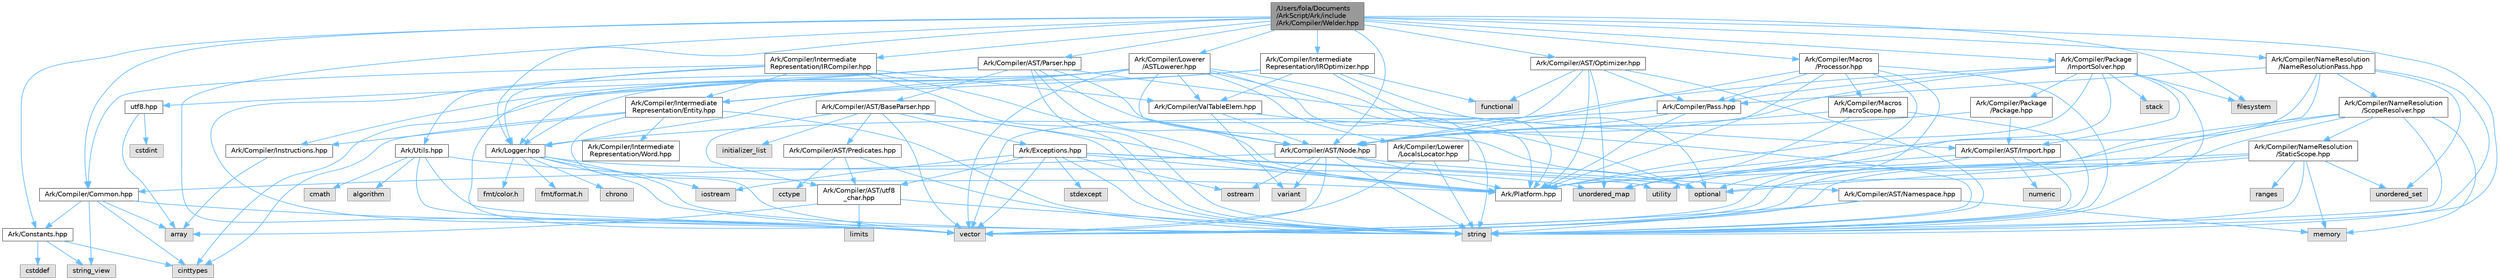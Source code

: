 digraph "/Users/fola/Documents/ArkScript/Ark/include/Ark/Compiler/Welder.hpp"
{
 // INTERACTIVE_SVG=YES
 // LATEX_PDF_SIZE
  bgcolor="transparent";
  edge [fontname=Helvetica,fontsize=10,labelfontname=Helvetica,labelfontsize=10];
  node [fontname=Helvetica,fontsize=10,shape=box,height=0.2,width=0.4];
  Node1 [id="Node000001",label="/Users/fola/Documents\l/ArkScript/Ark/include\l/Ark/Compiler/Welder.hpp",height=0.2,width=0.4,color="gray40", fillcolor="grey60", style="filled", fontcolor="black",tooltip="In charge of welding everything needed to compile code."];
  Node1 -> Node2 [id="edge1_Node000001_Node000002",color="steelblue1",style="solid",tooltip=" "];
  Node2 [id="Node000002",label="string",height=0.2,width=0.4,color="grey60", fillcolor="#E0E0E0", style="filled",tooltip=" "];
  Node1 -> Node3 [id="edge2_Node000001_Node000003",color="steelblue1",style="solid",tooltip=" "];
  Node3 [id="Node000003",label="vector",height=0.2,width=0.4,color="grey60", fillcolor="#E0E0E0", style="filled",tooltip=" "];
  Node1 -> Node4 [id="edge3_Node000001_Node000004",color="steelblue1",style="solid",tooltip=" "];
  Node4 [id="Node000004",label="filesystem",height=0.2,width=0.4,color="grey60", fillcolor="#E0E0E0", style="filled",tooltip=" "];
  Node1 -> Node5 [id="edge4_Node000001_Node000005",color="steelblue1",style="solid",tooltip=" "];
  Node5 [id="Node000005",label="Ark/Compiler/Common.hpp",height=0.2,width=0.4,color="grey40", fillcolor="white", style="filled",URL="$d8/ddd/Common_8hpp.html",tooltip="Common code for the compiler."];
  Node5 -> Node6 [id="edge5_Node000005_Node000006",color="steelblue1",style="solid",tooltip=" "];
  Node6 [id="Node000006",label="array",height=0.2,width=0.4,color="grey60", fillcolor="#E0E0E0", style="filled",tooltip=" "];
  Node5 -> Node7 [id="edge6_Node000005_Node000007",color="steelblue1",style="solid",tooltip=" "];
  Node7 [id="Node000007",label="string_view",height=0.2,width=0.4,color="grey60", fillcolor="#E0E0E0", style="filled",tooltip=" "];
  Node5 -> Node3 [id="edge7_Node000005_Node000003",color="steelblue1",style="solid",tooltip=" "];
  Node5 -> Node8 [id="edge8_Node000005_Node000008",color="steelblue1",style="solid",tooltip=" "];
  Node8 [id="Node000008",label="cinttypes",height=0.2,width=0.4,color="grey60", fillcolor="#E0E0E0", style="filled",tooltip=" "];
  Node5 -> Node9 [id="edge9_Node000005_Node000009",color="steelblue1",style="solid",tooltip=" "];
  Node9 [id="Node000009",label="Ark/Constants.hpp",height=0.2,width=0.4,color="grey40", fillcolor="white", style="filled",URL="$d6/de9/Constants_8hpp.html",tooltip="Constants used by ArkScript."];
  Node9 -> Node7 [id="edge10_Node000009_Node000007",color="steelblue1",style="solid",tooltip=" "];
  Node9 -> Node8 [id="edge11_Node000009_Node000008",color="steelblue1",style="solid",tooltip=" "];
  Node9 -> Node10 [id="edge12_Node000009_Node000010",color="steelblue1",style="solid",tooltip=" "];
  Node10 [id="Node000010",label="cstddef",height=0.2,width=0.4,color="grey60", fillcolor="#E0E0E0", style="filled",tooltip=" "];
  Node1 -> Node11 [id="edge13_Node000001_Node000011",color="steelblue1",style="solid",tooltip=" "];
  Node11 [id="Node000011",label="Ark/Compiler/AST/Node.hpp",height=0.2,width=0.4,color="grey40", fillcolor="white", style="filled",URL="$d7/dc6/Node_8hpp.html",tooltip="AST node used by the parser, optimizer and compiler."];
  Node11 -> Node12 [id="edge14_Node000011_Node000012",color="steelblue1",style="solid",tooltip=" "];
  Node12 [id="Node000012",label="variant",height=0.2,width=0.4,color="grey60", fillcolor="#E0E0E0", style="filled",tooltip=" "];
  Node11 -> Node13 [id="edge15_Node000011_Node000013",color="steelblue1",style="solid",tooltip=" "];
  Node13 [id="Node000013",label="ostream",height=0.2,width=0.4,color="grey60", fillcolor="#E0E0E0", style="filled",tooltip=" "];
  Node11 -> Node2 [id="edge16_Node000011_Node000002",color="steelblue1",style="solid",tooltip=" "];
  Node11 -> Node3 [id="edge17_Node000011_Node000003",color="steelblue1",style="solid",tooltip=" "];
  Node11 -> Node14 [id="edge18_Node000011_Node000014",color="steelblue1",style="solid",tooltip=" "];
  Node14 [id="Node000014",label="Ark/Compiler/AST/Namespace.hpp",height=0.2,width=0.4,color="grey40", fillcolor="white", style="filled",URL="$da/d33/Namespace_8hpp.html",tooltip=" "];
  Node14 -> Node2 [id="edge19_Node000014_Node000002",color="steelblue1",style="solid",tooltip=" "];
  Node14 -> Node3 [id="edge20_Node000014_Node000003",color="steelblue1",style="solid",tooltip=" "];
  Node14 -> Node15 [id="edge21_Node000014_Node000015",color="steelblue1",style="solid",tooltip=" "];
  Node15 [id="Node000015",label="memory",height=0.2,width=0.4,color="grey60", fillcolor="#E0E0E0", style="filled",tooltip=" "];
  Node11 -> Node5 [id="edge22_Node000011_Node000005",color="steelblue1",style="solid",tooltip=" "];
  Node11 -> Node16 [id="edge23_Node000011_Node000016",color="steelblue1",style="solid",tooltip=" "];
  Node16 [id="Node000016",label="Ark/Platform.hpp",height=0.2,width=0.4,color="grey40", fillcolor="white", style="filled",URL="$d5/d40/Platform_8hpp.html",tooltip="ArkScript configuration macros."];
  Node1 -> Node17 [id="edge24_Node000001_Node000017",color="steelblue1",style="solid",tooltip=" "];
  Node17 [id="Node000017",label="Ark/Compiler/AST/Parser.hpp",height=0.2,width=0.4,color="grey40", fillcolor="white", style="filled",URL="$d7/ddd/Parser_8hpp.html",tooltip="Parse ArkScript code, but do not handle any import declarations."];
  Node17 -> Node18 [id="edge25_Node000017_Node000018",color="steelblue1",style="solid",tooltip=" "];
  Node18 [id="Node000018",label="Ark/Compiler/AST/BaseParser.hpp",height=0.2,width=0.4,color="grey40", fillcolor="white", style="filled",URL="$d3/d70/BaseParser_8hpp.html",tooltip=" "];
  Node18 -> Node2 [id="edge26_Node000018_Node000002",color="steelblue1",style="solid",tooltip=" "];
  Node18 -> Node3 [id="edge27_Node000018_Node000003",color="steelblue1",style="solid",tooltip=" "];
  Node18 -> Node19 [id="edge28_Node000018_Node000019",color="steelblue1",style="solid",tooltip=" "];
  Node19 [id="Node000019",label="initializer_list",height=0.2,width=0.4,color="grey60", fillcolor="#E0E0E0", style="filled",tooltip=" "];
  Node18 -> Node16 [id="edge29_Node000018_Node000016",color="steelblue1",style="solid",tooltip=" "];
  Node18 -> Node20 [id="edge30_Node000018_Node000020",color="steelblue1",style="solid",tooltip=" "];
  Node20 [id="Node000020",label="Ark/Exceptions.hpp",height=0.2,width=0.4,color="grey40", fillcolor="white", style="filled",URL="$d2/de9/Exceptions_8hpp.html",tooltip="ArkScript homemade exceptions."];
  Node20 -> Node2 [id="edge31_Node000020_Node000002",color="steelblue1",style="solid",tooltip=" "];
  Node20 -> Node21 [id="edge32_Node000020_Node000021",color="steelblue1",style="solid",tooltip=" "];
  Node21 [id="Node000021",label="utility",height=0.2,width=0.4,color="grey60", fillcolor="#E0E0E0", style="filled",tooltip=" "];
  Node20 -> Node3 [id="edge33_Node000020_Node000003",color="steelblue1",style="solid",tooltip=" "];
  Node20 -> Node22 [id="edge34_Node000020_Node000022",color="steelblue1",style="solid",tooltip=" "];
  Node22 [id="Node000022",label="stdexcept",height=0.2,width=0.4,color="grey60", fillcolor="#E0E0E0", style="filled",tooltip=" "];
  Node20 -> Node23 [id="edge35_Node000020_Node000023",color="steelblue1",style="solid",tooltip=" "];
  Node23 [id="Node000023",label="optional",height=0.2,width=0.4,color="grey60", fillcolor="#E0E0E0", style="filled",tooltip=" "];
  Node20 -> Node13 [id="edge36_Node000020_Node000013",color="steelblue1",style="solid",tooltip=" "];
  Node20 -> Node24 [id="edge37_Node000020_Node000024",color="steelblue1",style="solid",tooltip=" "];
  Node24 [id="Node000024",label="iostream",height=0.2,width=0.4,color="grey60", fillcolor="#E0E0E0", style="filled",tooltip=" "];
  Node20 -> Node25 [id="edge38_Node000020_Node000025",color="steelblue1",style="solid",tooltip=" "];
  Node25 [id="Node000025",label="Ark/Compiler/AST/utf8\l_char.hpp",height=0.2,width=0.4,color="grey40", fillcolor="white", style="filled",URL="$db/d4e/utf8__char_8hpp.html",tooltip=" "];
  Node25 -> Node6 [id="edge39_Node000025_Node000006",color="steelblue1",style="solid",tooltip=" "];
  Node25 -> Node2 [id="edge40_Node000025_Node000002",color="steelblue1",style="solid",tooltip=" "];
  Node25 -> Node26 [id="edge41_Node000025_Node000026",color="steelblue1",style="solid",tooltip=" "];
  Node26 [id="Node000026",label="limits",height=0.2,width=0.4,color="grey60", fillcolor="#E0E0E0", style="filled",tooltip=" "];
  Node20 -> Node16 [id="edge42_Node000020_Node000016",color="steelblue1",style="solid",tooltip=" "];
  Node18 -> Node27 [id="edge43_Node000018_Node000027",color="steelblue1",style="solid",tooltip=" "];
  Node27 [id="Node000027",label="Ark/Compiler/AST/Predicates.hpp",height=0.2,width=0.4,color="grey40", fillcolor="white", style="filled",URL="$dc/d59/Predicates_8hpp.html",tooltip=" "];
  Node27 -> Node2 [id="edge44_Node000027_Node000002",color="steelblue1",style="solid",tooltip=" "];
  Node27 -> Node28 [id="edge45_Node000027_Node000028",color="steelblue1",style="solid",tooltip=" "];
  Node28 [id="Node000028",label="cctype",height=0.2,width=0.4,color="grey60", fillcolor="#E0E0E0", style="filled",tooltip=" "];
  Node27 -> Node25 [id="edge46_Node000027_Node000025",color="steelblue1",style="solid",tooltip=" "];
  Node18 -> Node25 [id="edge47_Node000018_Node000025",color="steelblue1",style="solid",tooltip=" "];
  Node17 -> Node11 [id="edge48_Node000017_Node000011",color="steelblue1",style="solid",tooltip=" "];
  Node17 -> Node29 [id="edge49_Node000017_Node000029",color="steelblue1",style="solid",tooltip=" "];
  Node29 [id="Node000029",label="Ark/Compiler/AST/Import.hpp",height=0.2,width=0.4,color="grey40", fillcolor="white", style="filled",URL="$d4/d32/Import_8hpp.html",tooltip=" "];
  Node29 -> Node3 [id="edge50_Node000029_Node000003",color="steelblue1",style="solid",tooltip=" "];
  Node29 -> Node2 [id="edge51_Node000029_Node000002",color="steelblue1",style="solid",tooltip=" "];
  Node29 -> Node30 [id="edge52_Node000029_Node000030",color="steelblue1",style="solid",tooltip=" "];
  Node30 [id="Node000030",label="numeric",height=0.2,width=0.4,color="grey60", fillcolor="#E0E0E0", style="filled",tooltip=" "];
  Node29 -> Node16 [id="edge53_Node000029_Node000016",color="steelblue1",style="solid",tooltip=" "];
  Node17 -> Node31 [id="edge54_Node000017_Node000031",color="steelblue1",style="solid",tooltip=" "];
  Node31 [id="Node000031",label="Ark/Logger.hpp",height=0.2,width=0.4,color="grey40", fillcolor="white", style="filled",URL="$d9/d11/Logger_8hpp.html",tooltip="Internal logger."];
  Node31 -> Node24 [id="edge55_Node000031_Node000024",color="steelblue1",style="solid",tooltip=" "];
  Node31 -> Node32 [id="edge56_Node000031_Node000032",color="steelblue1",style="solid",tooltip=" "];
  Node32 [id="Node000032",label="fmt/format.h",height=0.2,width=0.4,color="grey60", fillcolor="#E0E0E0", style="filled",tooltip=" "];
  Node31 -> Node2 [id="edge57_Node000031_Node000002",color="steelblue1",style="solid",tooltip=" "];
  Node31 -> Node33 [id="edge58_Node000031_Node000033",color="steelblue1",style="solid",tooltip=" "];
  Node33 [id="Node000033",label="chrono",height=0.2,width=0.4,color="grey60", fillcolor="#E0E0E0", style="filled",tooltip=" "];
  Node31 -> Node3 [id="edge59_Node000031_Node000003",color="steelblue1",style="solid",tooltip=" "];
  Node31 -> Node34 [id="edge60_Node000031_Node000034",color="steelblue1",style="solid",tooltip=" "];
  Node34 [id="Node000034",label="unordered_map",height=0.2,width=0.4,color="grey60", fillcolor="#E0E0E0", style="filled",tooltip=" "];
  Node31 -> Node35 [id="edge61_Node000031_Node000035",color="steelblue1",style="solid",tooltip=" "];
  Node35 [id="Node000035",label="fmt/color.h",height=0.2,width=0.4,color="grey60", fillcolor="#E0E0E0", style="filled",tooltip=" "];
  Node17 -> Node36 [id="edge62_Node000017_Node000036",color="steelblue1",style="solid",tooltip=" "];
  Node36 [id="Node000036",label="Ark/Utils.hpp",height=0.2,width=0.4,color="grey40", fillcolor="white", style="filled",URL="$d4/dcb/Ark_2Utils_8hpp.html",tooltip="Lots of utilities about string, filesystem and more."];
  Node36 -> Node16 [id="edge63_Node000036_Node000016",color="steelblue1",style="solid",tooltip=" "];
  Node36 -> Node37 [id="edge64_Node000036_Node000037",color="steelblue1",style="solid",tooltip=" "];
  Node37 [id="Node000037",label="algorithm",height=0.2,width=0.4,color="grey60", fillcolor="#E0E0E0", style="filled",tooltip=" "];
  Node36 -> Node2 [id="edge65_Node000036_Node000002",color="steelblue1",style="solid",tooltip=" "];
  Node36 -> Node3 [id="edge66_Node000036_Node000003",color="steelblue1",style="solid",tooltip=" "];
  Node36 -> Node38 [id="edge67_Node000036_Node000038",color="steelblue1",style="solid",tooltip=" "];
  Node38 [id="Node000038",label="cmath",height=0.2,width=0.4,color="grey60", fillcolor="#E0E0E0", style="filled",tooltip=" "];
  Node17 -> Node16 [id="edge68_Node000017_Node000016",color="steelblue1",style="solid",tooltip=" "];
  Node17 -> Node2 [id="edge69_Node000017_Node000002",color="steelblue1",style="solid",tooltip=" "];
  Node17 -> Node23 [id="edge70_Node000017_Node000023",color="steelblue1",style="solid",tooltip=" "];
  Node17 -> Node3 [id="edge71_Node000017_Node000003",color="steelblue1",style="solid",tooltip=" "];
  Node17 -> Node39 [id="edge72_Node000017_Node000039",color="steelblue1",style="solid",tooltip=" "];
  Node39 [id="Node000039",label="utf8.hpp",height=0.2,width=0.4,color="grey40", fillcolor="white", style="filled",URL="$d1/d85/utf8_8hpp.html",tooltip=" "];
  Node39 -> Node6 [id="edge73_Node000039_Node000006",color="steelblue1",style="solid",tooltip=" "];
  Node39 -> Node40 [id="edge74_Node000039_Node000040",color="steelblue1",style="solid",tooltip=" "];
  Node40 [id="Node000040",label="cstdint",height=0.2,width=0.4,color="grey60", fillcolor="#E0E0E0", style="filled",tooltip=" "];
  Node1 -> Node41 [id="edge75_Node000001_Node000041",color="steelblue1",style="solid",tooltip=" "];
  Node41 [id="Node000041",label="Ark/Compiler/Lowerer\l/ASTLowerer.hpp",height=0.2,width=0.4,color="grey40", fillcolor="white", style="filled",URL="$db/d08/ASTLowerer_8hpp.html",tooltip=" "];
  Node41 -> Node3 [id="edge76_Node000041_Node000003",color="steelblue1",style="solid",tooltip=" "];
  Node41 -> Node2 [id="edge77_Node000041_Node000002",color="steelblue1",style="solid",tooltip=" "];
  Node41 -> Node8 [id="edge78_Node000041_Node000008",color="steelblue1",style="solid",tooltip=" "];
  Node41 -> Node23 [id="edge79_Node000041_Node000023",color="steelblue1",style="solid",tooltip=" "];
  Node41 -> Node16 [id="edge80_Node000041_Node000016",color="steelblue1",style="solid",tooltip=" "];
  Node41 -> Node31 [id="edge81_Node000041_Node000031",color="steelblue1",style="solid",tooltip=" "];
  Node41 -> Node42 [id="edge82_Node000041_Node000042",color="steelblue1",style="solid",tooltip=" "];
  Node42 [id="Node000042",label="Ark/Compiler/Instructions.hpp",height=0.2,width=0.4,color="grey40", fillcolor="white", style="filled",URL="$d8/daa/Instructions_8hpp.html",tooltip="The different instructions used by the compiler and virtual machine."];
  Node42 -> Node6 [id="edge83_Node000042_Node000006",color="steelblue1",style="solid",tooltip=" "];
  Node41 -> Node43 [id="edge84_Node000041_Node000043",color="steelblue1",style="solid",tooltip=" "];
  Node43 [id="Node000043",label="Ark/Compiler/Intermediate\lRepresentation/Entity.hpp",height=0.2,width=0.4,color="grey40", fillcolor="white", style="filled",URL="$de/da6/Entity_8hpp.html",tooltip="An entity in the IR is a bundle of information."];
  Node43 -> Node8 [id="edge85_Node000043_Node000008",color="steelblue1",style="solid",tooltip=" "];
  Node43 -> Node3 [id="edge86_Node000043_Node000003",color="steelblue1",style="solid",tooltip=" "];
  Node43 -> Node2 [id="edge87_Node000043_Node000002",color="steelblue1",style="solid",tooltip=" "];
  Node43 -> Node44 [id="edge88_Node000043_Node000044",color="steelblue1",style="solid",tooltip=" "];
  Node44 [id="Node000044",label="Ark/Compiler/Intermediate\lRepresentation/Word.hpp",height=0.2,width=0.4,color="grey40", fillcolor="white", style="filled",URL="$db/d53/Word_8hpp.html",tooltip="Describe an instruction and its immediate argument."];
  Node43 -> Node42 [id="edge89_Node000043_Node000042",color="steelblue1",style="solid",tooltip=" "];
  Node41 -> Node11 [id="edge90_Node000041_Node000011",color="steelblue1",style="solid",tooltip=" "];
  Node41 -> Node45 [id="edge91_Node000041_Node000045",color="steelblue1",style="solid",tooltip=" "];
  Node45 [id="Node000045",label="Ark/Compiler/ValTableElem.hpp",height=0.2,width=0.4,color="grey40", fillcolor="white", style="filled",URL="$dd/de7/ValTableElem_8hpp.html",tooltip="The basic value type handled by the compiler."];
  Node45 -> Node12 [id="edge92_Node000045_Node000012",color="steelblue1",style="solid",tooltip=" "];
  Node45 -> Node2 [id="edge93_Node000045_Node000002",color="steelblue1",style="solid",tooltip=" "];
  Node45 -> Node11 [id="edge94_Node000045_Node000011",color="steelblue1",style="solid",tooltip=" "];
  Node41 -> Node46 [id="edge95_Node000041_Node000046",color="steelblue1",style="solid",tooltip=" "];
  Node46 [id="Node000046",label="Ark/Compiler/Lowerer\l/LocalsLocator.hpp",height=0.2,width=0.4,color="grey40", fillcolor="white", style="filled",URL="$df/dd6/LocalsLocator_8hpp.html",tooltip="Track locals at compile."];
  Node46 -> Node3 [id="edge96_Node000046_Node000003",color="steelblue1",style="solid",tooltip=" "];
  Node46 -> Node2 [id="edge97_Node000046_Node000002",color="steelblue1",style="solid",tooltip=" "];
  Node46 -> Node23 [id="edge98_Node000046_Node000023",color="steelblue1",style="solid",tooltip=" "];
  Node1 -> Node47 [id="edge99_Node000001_Node000047",color="steelblue1",style="solid",tooltip=" "];
  Node47 [id="Node000047",label="Ark/Compiler/Intermediate\lRepresentation/IROptimizer.hpp",height=0.2,width=0.4,color="grey40", fillcolor="white", style="filled",URL="$d0/de2/IROptimizer_8hpp.html",tooltip="Optimize IR based on IR entity grouped by 2 (or more)"];
  Node47 -> Node16 [id="edge100_Node000047_Node000016",color="steelblue1",style="solid",tooltip=" "];
  Node47 -> Node31 [id="edge101_Node000047_Node000031",color="steelblue1",style="solid",tooltip=" "];
  Node47 -> Node45 [id="edge102_Node000047_Node000045",color="steelblue1",style="solid",tooltip=" "];
  Node47 -> Node43 [id="edge103_Node000047_Node000043",color="steelblue1",style="solid",tooltip=" "];
  Node47 -> Node23 [id="edge104_Node000047_Node000023",color="steelblue1",style="solid",tooltip=" "];
  Node47 -> Node48 [id="edge105_Node000047_Node000048",color="steelblue1",style="solid",tooltip=" "];
  Node48 [id="Node000048",label="functional",height=0.2,width=0.4,color="grey60", fillcolor="#E0E0E0", style="filled",tooltip=" "];
  Node1 -> Node49 [id="edge106_Node000001_Node000049",color="steelblue1",style="solid",tooltip=" "];
  Node49 [id="Node000049",label="Ark/Compiler/Intermediate\lRepresentation/IRCompiler.hpp",height=0.2,width=0.4,color="grey40", fillcolor="white", style="filled",URL="$df/d86/IRCompiler_8hpp.html",tooltip="Compile the intermediate representation to bytecode."];
  Node49 -> Node3 [id="edge107_Node000049_Node000003",color="steelblue1",style="solid",tooltip=" "];
  Node49 -> Node2 [id="edge108_Node000049_Node000002",color="steelblue1",style="solid",tooltip=" "];
  Node49 -> Node16 [id="edge109_Node000049_Node000016",color="steelblue1",style="solid",tooltip=" "];
  Node49 -> Node31 [id="edge110_Node000049_Node000031",color="steelblue1",style="solid",tooltip=" "];
  Node49 -> Node5 [id="edge111_Node000049_Node000005",color="steelblue1",style="solid",tooltip=" "];
  Node49 -> Node45 [id="edge112_Node000049_Node000045",color="steelblue1",style="solid",tooltip=" "];
  Node49 -> Node43 [id="edge113_Node000049_Node000043",color="steelblue1",style="solid",tooltip=" "];
  Node1 -> Node9 [id="edge114_Node000001_Node000009",color="steelblue1",style="solid",tooltip=" "];
  Node1 -> Node31 [id="edge115_Node000001_Node000031",color="steelblue1",style="solid",tooltip=" "];
  Node1 -> Node50 [id="edge116_Node000001_Node000050",color="steelblue1",style="solid",tooltip=" "];
  Node50 [id="Node000050",label="Ark/Compiler/Package\l/ImportSolver.hpp",height=0.2,width=0.4,color="grey40", fillcolor="white", style="filled",URL="$d1/db0/ImportSolver_8hpp.html",tooltip="Handle imports, resolve them with modules and everything."];
  Node50 -> Node51 [id="edge117_Node000050_Node000051",color="steelblue1",style="solid",tooltip=" "];
  Node51 [id="Node000051",label="stack",height=0.2,width=0.4,color="grey60", fillcolor="#E0E0E0", style="filled",tooltip=" "];
  Node50 -> Node3 [id="edge118_Node000050_Node000003",color="steelblue1",style="solid",tooltip=" "];
  Node50 -> Node2 [id="edge119_Node000050_Node000002",color="steelblue1",style="solid",tooltip=" "];
  Node50 -> Node4 [id="edge120_Node000050_Node000004",color="steelblue1",style="solid",tooltip=" "];
  Node50 -> Node34 [id="edge121_Node000050_Node000034",color="steelblue1",style="solid",tooltip=" "];
  Node50 -> Node16 [id="edge122_Node000050_Node000016",color="steelblue1",style="solid",tooltip=" "];
  Node50 -> Node52 [id="edge123_Node000050_Node000052",color="steelblue1",style="solid",tooltip=" "];
  Node52 [id="Node000052",label="Ark/Compiler/Pass.hpp",height=0.2,width=0.4,color="grey40", fillcolor="white", style="filled",URL="$df/d5f/Pass_8hpp.html",tooltip="Interface for a compiler pass (take in an AST, output an AST)"];
  Node52 -> Node16 [id="edge124_Node000052_Node000016",color="steelblue1",style="solid",tooltip=" "];
  Node52 -> Node11 [id="edge125_Node000052_Node000011",color="steelblue1",style="solid",tooltip=" "];
  Node52 -> Node31 [id="edge126_Node000052_Node000031",color="steelblue1",style="solid",tooltip=" "];
  Node50 -> Node11 [id="edge127_Node000050_Node000011",color="steelblue1",style="solid",tooltip=" "];
  Node50 -> Node29 [id="edge128_Node000050_Node000029",color="steelblue1",style="solid",tooltip=" "];
  Node50 -> Node53 [id="edge129_Node000050_Node000053",color="steelblue1",style="solid",tooltip=" "];
  Node53 [id="Node000053",label="Ark/Compiler/Package\l/Package.hpp",height=0.2,width=0.4,color="grey40", fillcolor="white", style="filled",URL="$d8/d80/Package_8hpp.html",tooltip=" "];
  Node53 -> Node11 [id="edge130_Node000053_Node000011",color="steelblue1",style="solid",tooltip=" "];
  Node53 -> Node29 [id="edge131_Node000053_Node000029",color="steelblue1",style="solid",tooltip=" "];
  Node1 -> Node54 [id="edge132_Node000001_Node000054",color="steelblue1",style="solid",tooltip=" "];
  Node54 [id="Node000054",label="Ark/Compiler/Macros\l/Processor.hpp",height=0.2,width=0.4,color="grey40", fillcolor="white", style="filled",URL="$de/db1/Processor_8hpp.html",tooltip="Handles the macros and their expansion in ArkScript source code."];
  Node54 -> Node16 [id="edge133_Node000054_Node000016",color="steelblue1",style="solid",tooltip=" "];
  Node54 -> Node11 [id="edge134_Node000054_Node000011",color="steelblue1",style="solid",tooltip=" "];
  Node54 -> Node55 [id="edge135_Node000054_Node000055",color="steelblue1",style="solid",tooltip=" "];
  Node55 [id="Node000055",label="Ark/Compiler/Macros\l/MacroScope.hpp",height=0.2,width=0.4,color="grey40", fillcolor="white", style="filled",URL="$d7/dfb/MacroScope_8hpp.html",tooltip="Defines tools to handle macro definitions."];
  Node55 -> Node11 [id="edge136_Node000055_Node000011",color="steelblue1",style="solid",tooltip=" "];
  Node55 -> Node34 [id="edge137_Node000055_Node000034",color="steelblue1",style="solid",tooltip=" "];
  Node55 -> Node2 [id="edge138_Node000055_Node000002",color="steelblue1",style="solid",tooltip=" "];
  Node54 -> Node52 [id="edge139_Node000054_Node000052",color="steelblue1",style="solid",tooltip=" "];
  Node54 -> Node34 [id="edge140_Node000054_Node000034",color="steelblue1",style="solid",tooltip=" "];
  Node54 -> Node23 [id="edge141_Node000054_Node000023",color="steelblue1",style="solid",tooltip=" "];
  Node54 -> Node2 [id="edge142_Node000054_Node000002",color="steelblue1",style="solid",tooltip=" "];
  Node1 -> Node56 [id="edge143_Node000001_Node000056",color="steelblue1",style="solid",tooltip=" "];
  Node56 [id="Node000056",label="Ark/Compiler/AST/Optimizer.hpp",height=0.2,width=0.4,color="grey40", fillcolor="white", style="filled",URL="$db/d93/Optimizer_8hpp.html",tooltip="Optimizes a given ArkScript AST."];
  Node56 -> Node48 [id="edge144_Node000056_Node000048",color="steelblue1",style="solid",tooltip=" "];
  Node56 -> Node34 [id="edge145_Node000056_Node000034",color="steelblue1",style="solid",tooltip=" "];
  Node56 -> Node2 [id="edge146_Node000056_Node000002",color="steelblue1",style="solid",tooltip=" "];
  Node56 -> Node16 [id="edge147_Node000056_Node000016",color="steelblue1",style="solid",tooltip=" "];
  Node56 -> Node52 [id="edge148_Node000056_Node000052",color="steelblue1",style="solid",tooltip=" "];
  Node56 -> Node11 [id="edge149_Node000056_Node000011",color="steelblue1",style="solid",tooltip=" "];
  Node1 -> Node57 [id="edge150_Node000001_Node000057",color="steelblue1",style="solid",tooltip=" "];
  Node57 [id="Node000057",label="Ark/Compiler/NameResolution\l/NameResolutionPass.hpp",height=0.2,width=0.4,color="grey40", fillcolor="white", style="filled",URL="$d4/de8/NameResolutionPass_8hpp.html",tooltip="Resolves names and fully qualify them in the AST (prefixing them with the package they are from)"];
  Node57 -> Node3 [id="edge151_Node000057_Node000003",color="steelblue1",style="solid",tooltip=" "];
  Node57 -> Node2 [id="edge152_Node000057_Node000002",color="steelblue1",style="solid",tooltip=" "];
  Node57 -> Node58 [id="edge153_Node000057_Node000058",color="steelblue1",style="solid",tooltip=" "];
  Node58 [id="Node000058",label="unordered_set",height=0.2,width=0.4,color="grey60", fillcolor="#E0E0E0", style="filled",tooltip=" "];
  Node57 -> Node16 [id="edge154_Node000057_Node000016",color="steelblue1",style="solid",tooltip=" "];
  Node57 -> Node52 [id="edge155_Node000057_Node000052",color="steelblue1",style="solid",tooltip=" "];
  Node57 -> Node59 [id="edge156_Node000057_Node000059",color="steelblue1",style="solid",tooltip=" "];
  Node59 [id="Node000059",label="Ark/Compiler/NameResolution\l/ScopeResolver.hpp",height=0.2,width=0.4,color="grey40", fillcolor="white", style="filled",URL="$db/d5b/ScopeResolver_8hpp.html",tooltip="Handle scope resolution at compile time."];
  Node59 -> Node2 [id="edge157_Node000059_Node000002",color="steelblue1",style="solid",tooltip=" "];
  Node59 -> Node23 [id="edge158_Node000059_Node000023",color="steelblue1",style="solid",tooltip=" "];
  Node59 -> Node15 [id="edge159_Node000059_Node000015",color="steelblue1",style="solid",tooltip=" "];
  Node59 -> Node3 [id="edge160_Node000059_Node000003",color="steelblue1",style="solid",tooltip=" "];
  Node59 -> Node21 [id="edge161_Node000059_Node000021",color="steelblue1",style="solid",tooltip=" "];
  Node59 -> Node60 [id="edge162_Node000059_Node000060",color="steelblue1",style="solid",tooltip=" "];
  Node60 [id="Node000060",label="Ark/Compiler/NameResolution\l/StaticScope.hpp",height=0.2,width=0.4,color="grey40", fillcolor="white", style="filled",URL="$df/db8/StaticScope_8hpp.html",tooltip="Static scopes (for functions, loops) and namespace scopes (for packages) definitions,..."];
  Node60 -> Node2 [id="edge163_Node000060_Node000002",color="steelblue1",style="solid",tooltip=" "];
  Node60 -> Node23 [id="edge164_Node000060_Node000023",color="steelblue1",style="solid",tooltip=" "];
  Node60 -> Node15 [id="edge165_Node000060_Node000015",color="steelblue1",style="solid",tooltip=" "];
  Node60 -> Node3 [id="edge166_Node000060_Node000003",color="steelblue1",style="solid",tooltip=" "];
  Node60 -> Node61 [id="edge167_Node000060_Node000061",color="steelblue1",style="solid",tooltip=" "];
  Node61 [id="Node000061",label="ranges",height=0.2,width=0.4,color="grey60", fillcolor="#E0E0E0", style="filled",tooltip=" "];
  Node60 -> Node58 [id="edge168_Node000060_Node000058",color="steelblue1",style="solid",tooltip=" "];
  Node60 -> Node16 [id="edge169_Node000060_Node000016",color="steelblue1",style="solid",tooltip=" "];
}
